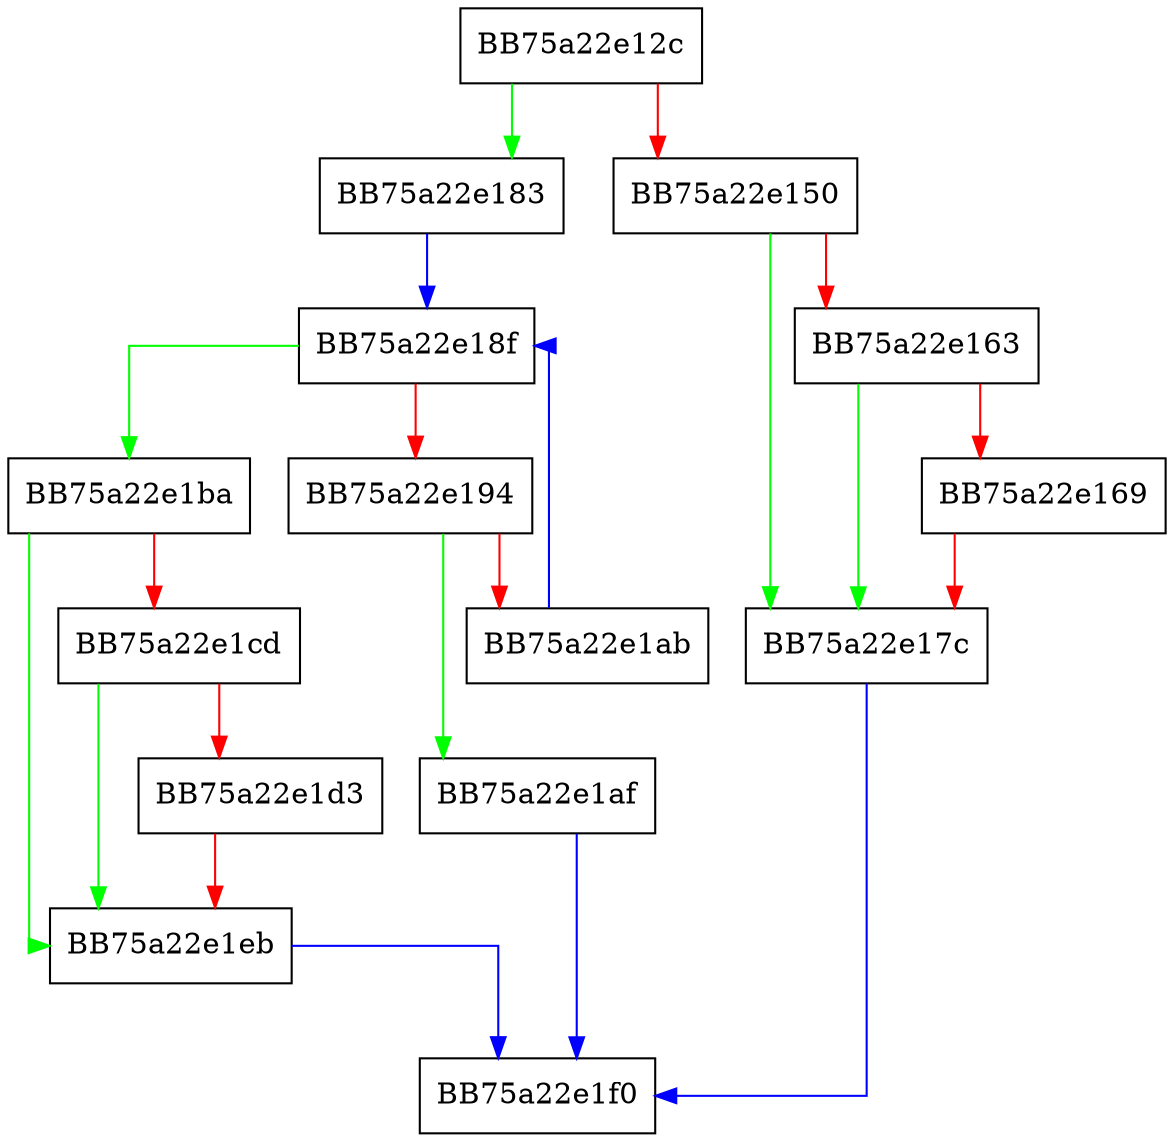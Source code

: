 digraph GetFsHardeningItemMatchTypeFromName {
  node [shape="box"];
  graph [splines=ortho];
  BB75a22e12c -> BB75a22e183 [color="green"];
  BB75a22e12c -> BB75a22e150 [color="red"];
  BB75a22e150 -> BB75a22e17c [color="green"];
  BB75a22e150 -> BB75a22e163 [color="red"];
  BB75a22e163 -> BB75a22e17c [color="green"];
  BB75a22e163 -> BB75a22e169 [color="red"];
  BB75a22e169 -> BB75a22e17c [color="red"];
  BB75a22e17c -> BB75a22e1f0 [color="blue"];
  BB75a22e183 -> BB75a22e18f [color="blue"];
  BB75a22e18f -> BB75a22e1ba [color="green"];
  BB75a22e18f -> BB75a22e194 [color="red"];
  BB75a22e194 -> BB75a22e1af [color="green"];
  BB75a22e194 -> BB75a22e1ab [color="red"];
  BB75a22e1ab -> BB75a22e18f [color="blue"];
  BB75a22e1af -> BB75a22e1f0 [color="blue"];
  BB75a22e1ba -> BB75a22e1eb [color="green"];
  BB75a22e1ba -> BB75a22e1cd [color="red"];
  BB75a22e1cd -> BB75a22e1eb [color="green"];
  BB75a22e1cd -> BB75a22e1d3 [color="red"];
  BB75a22e1d3 -> BB75a22e1eb [color="red"];
  BB75a22e1eb -> BB75a22e1f0 [color="blue"];
}